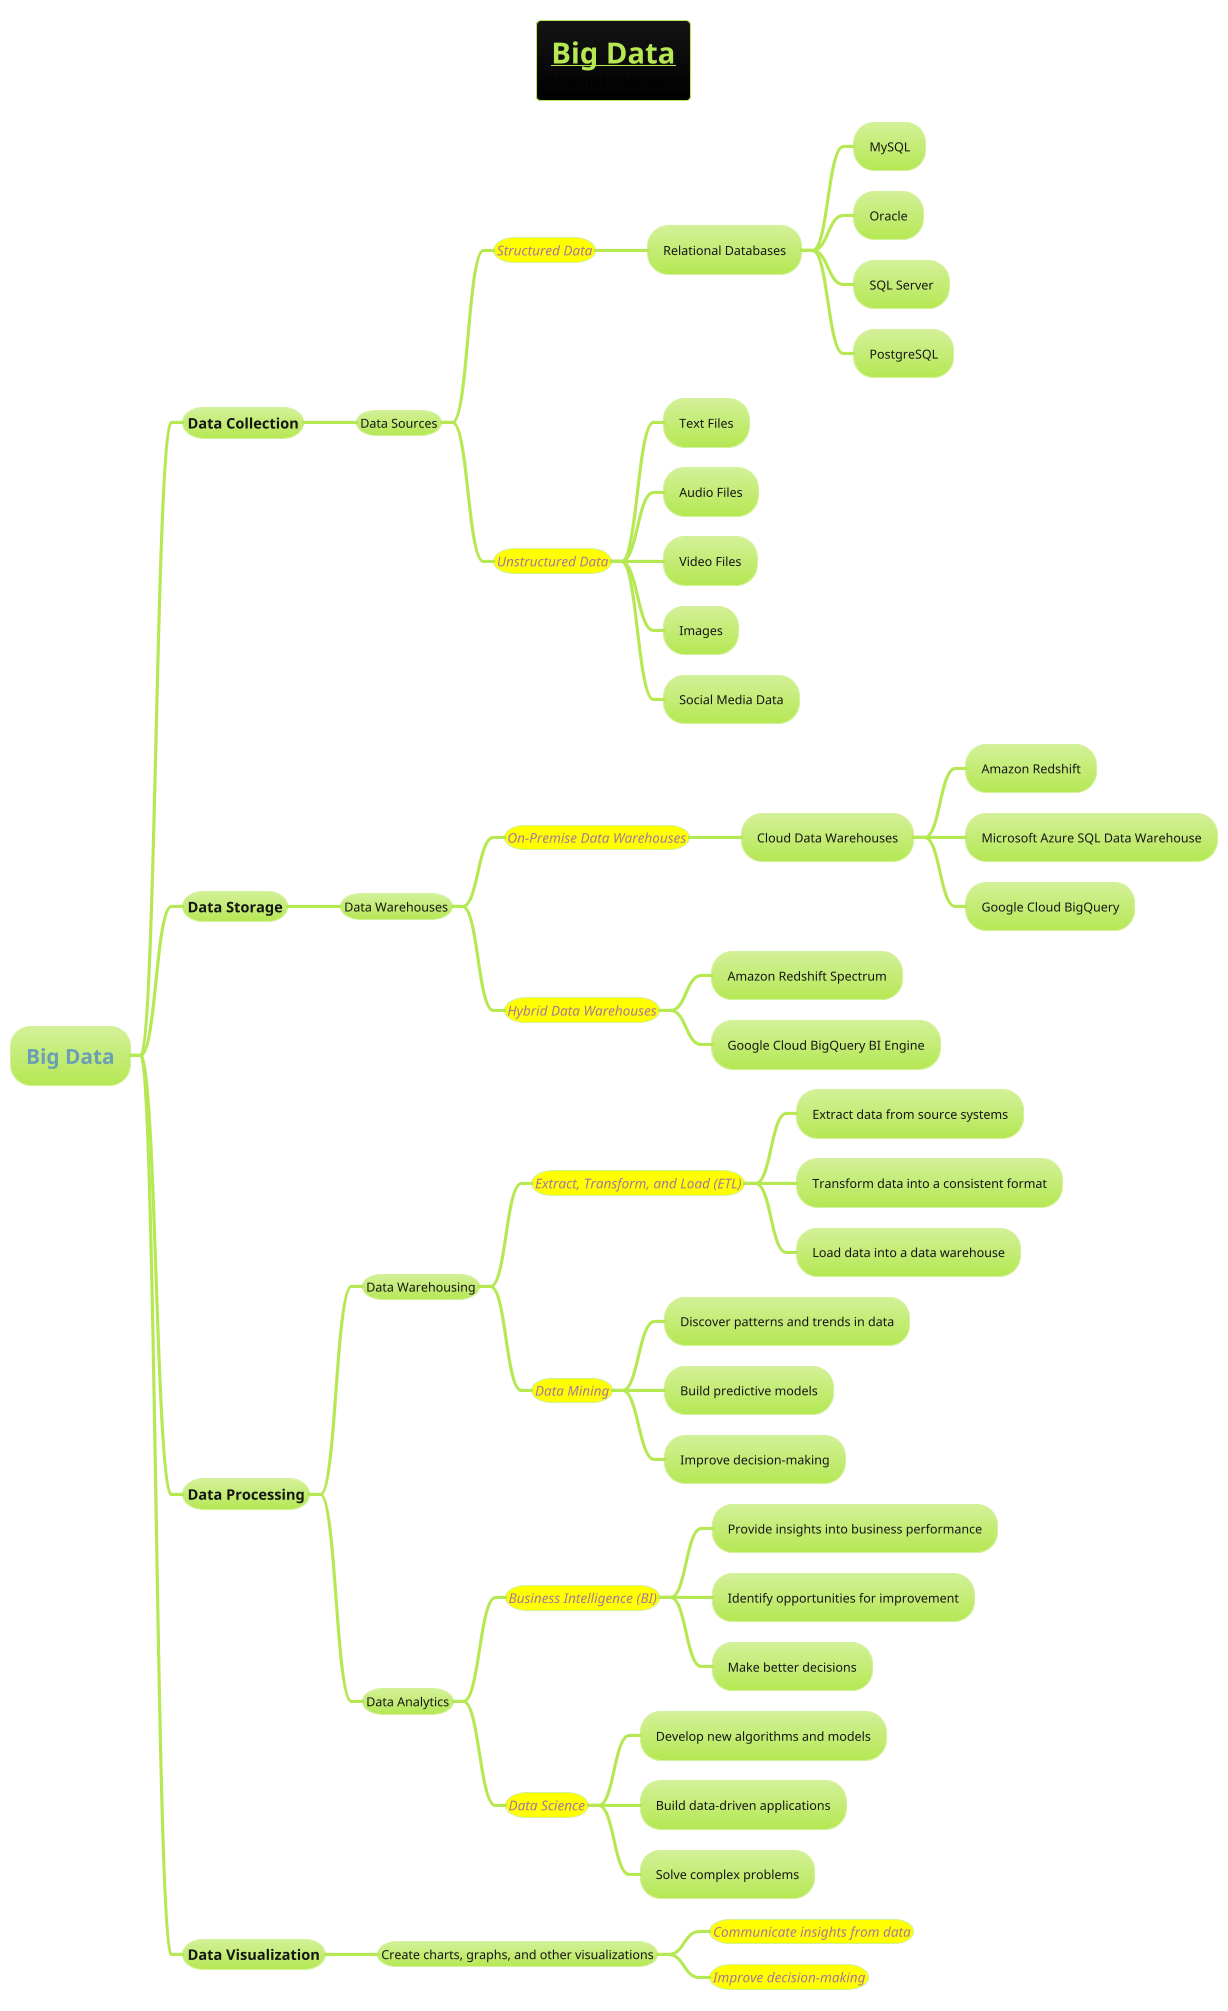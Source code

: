 @startmindmap
title = __Big Data__\n<img:images/img_22.png>
!theme hacker


* =Big Data
** Data Collection
*** Data Sources
****[#yellow] ====<size:13>Structured Data
***** Relational Databases
****** MySQL
****** Oracle
****** SQL Server
****** PostgreSQL
****[#yellow] ====<size:13>Unstructured Data
***** Text Files
***** Audio Files
***** Video Files
***** Images
***** Social Media Data
** Data Storage
*** Data Warehouses
****[#yellow] ====<size:13>On-Premise Data Warehouses
***** Cloud Data Warehouses
****** Amazon Redshift
****** Microsoft Azure SQL Data Warehouse
****** Google Cloud BigQuery
****[#yellow] ====<size:13>Hybrid Data Warehouses
***** Amazon Redshift Spectrum
***** Google Cloud BigQuery BI Engine
** Data Processing
*** Data Warehousing
****[#yellow] ====<size:13>Extract, Transform, and Load (ETL)
***** Extract data from source systems
***** Transform data into a consistent format
***** Load data into a data warehouse
****[#yellow] ====<size:13>Data Mining
***** Discover patterns and trends in data
***** Build predictive models
***** Improve decision-making
*** Data Analytics
****[#yellow] ====<size:13>Business Intelligence (BI)
***** Provide insights into business performance
***** Identify opportunities for improvement
***** Make better decisions
****[#yellow] ====<size:13>Data Science
***** Develop new algorithms and models
***** Build data-driven applications
***** Solve complex problems
** Data Visualization
*** Create charts, graphs, and other visualizations
****[#yellow] ====<size:13>Communicate insights from data
****[#yellow] ====<size:13>Improve decision-making
@endmindmap
